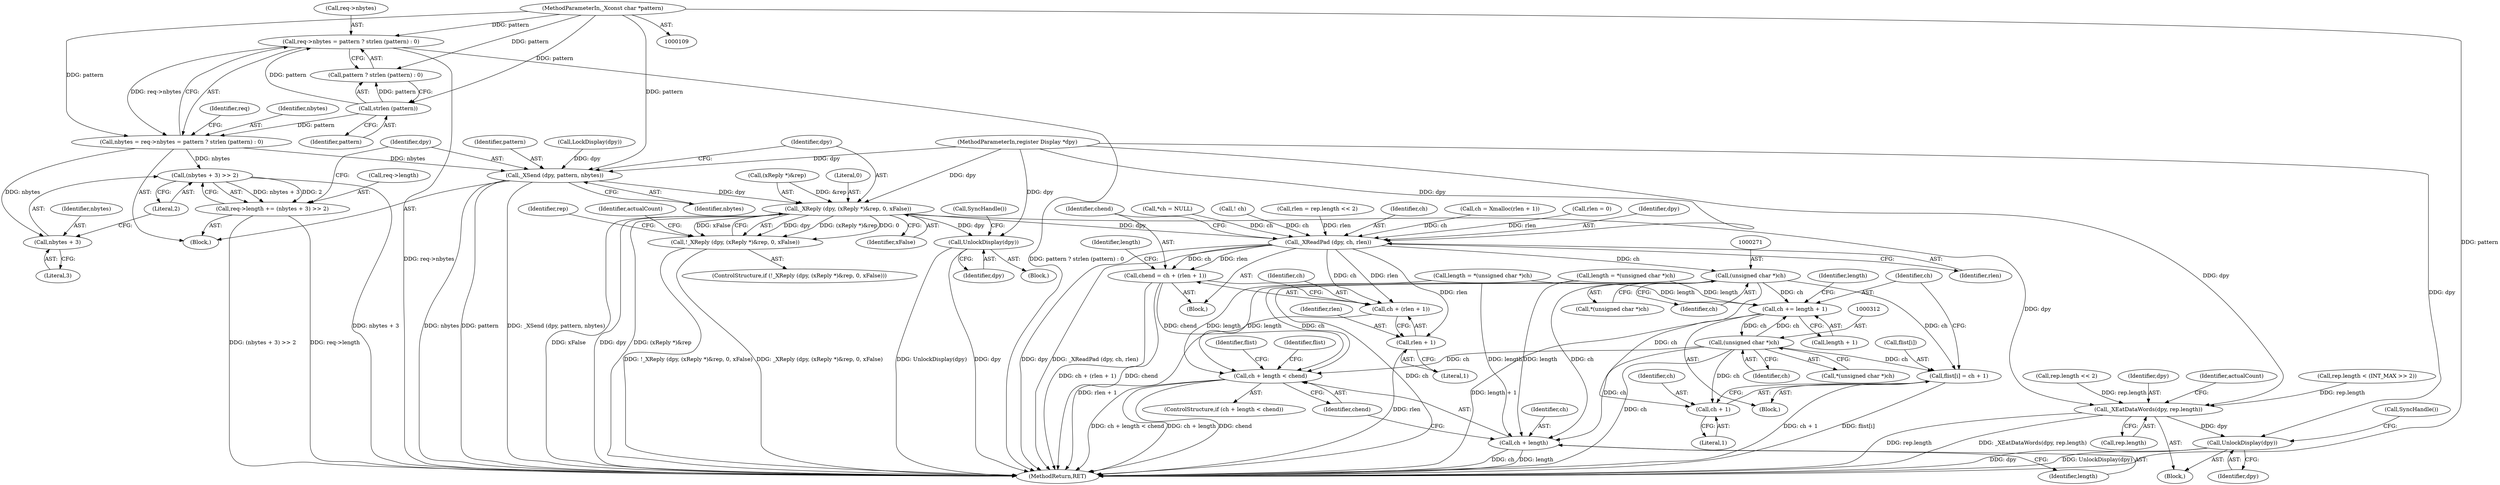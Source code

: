 digraph "1_libx11_8c29f1607a31dac0911e45a0dd3d74173822b3c9@API" {
"1000149" [label="(Call,req->nbytes = pattern ? strlen (pattern) : 0)"];
"1000111" [label="(MethodParameterIn,_Xconst char *pattern)"];
"1000155" [label="(Call,strlen (pattern))"];
"1000147" [label="(Call,nbytes = req->nbytes = pattern ? strlen (pattern) : 0)"];
"1000162" [label="(Call,(nbytes + 3) >> 2)"];
"1000158" [label="(Call,req->length += (nbytes + 3) >> 2)"];
"1000163" [label="(Call,nbytes + 3)"];
"1000167" [label="(Call,_XSend (dpy, pattern, nbytes))"];
"1000173" [label="(Call,_XReply (dpy, (xReply *)&rep, 0, xFalse))"];
"1000172" [label="(Call,!_XReply (dpy, (xReply *)&rep, 0, xFalse))"];
"1000186" [label="(Call,UnlockDisplay(dpy))"];
"1000240" [label="(Call,_XEatDataWords(dpy, rep.length))"];
"1000249" [label="(Call,UnlockDisplay(dpy))"];
"1000256" [label="(Call,_XReadPad (dpy, ch, rlen))"];
"1000260" [label="(Call,chend = ch + (rlen + 1))"];
"1000290" [label="(Call,ch + length < chend)"];
"1000262" [label="(Call,ch + (rlen + 1))"];
"1000264" [label="(Call,rlen + 1)"];
"1000270" [label="(Call,(unsigned char *)ch)"];
"1000291" [label="(Call,ch + length)"];
"1000296" [label="(Call,flist[i] = ch + 1)"];
"1000300" [label="(Call,ch + 1)"];
"1000303" [label="(Call,ch += length + 1)"];
"1000311" [label="(Call,(unsigned char *)ch)"];
"1000160" [label="(Identifier,req)"];
"1000173" [label="(Call,_XReply (dpy, (xReply *)&rep, 0, xFalse))"];
"1000295" [label="(Block,)"];
"1000195" [label="(Identifier,rep)"];
"1000310" [label="(Call,*(unsigned char *)ch)"];
"1000216" [label="(Call,rlen = rep.length << 2)"];
"1000174" [label="(Identifier,dpy)"];
"1000242" [label="(Call,rep.length)"];
"1000269" [label="(Call,*(unsigned char *)ch)"];
"1000187" [label="(Identifier,dpy)"];
"1000149" [label="(Call,req->nbytes = pattern ? strlen (pattern) : 0)"];
"1000258" [label="(Identifier,ch)"];
"1000298" [label="(Identifier,flist)"];
"1000169" [label="(Identifier,pattern)"];
"1000223" [label="(Call,ch = Xmalloc(rlen + 1))"];
"1000323" [label="(Identifier,flist)"];
"1000291" [label="(Call,ch + length)"];
"1000267" [label="(Call,length = *(unsigned char *)ch)"];
"1000186" [label="(Call,UnlockDisplay(dpy))"];
"1000266" [label="(Literal,1)"];
"1000159" [label="(Call,req->length)"];
"1000300" [label="(Call,ch + 1)"];
"1000208" [label="(Call,rep.length < (INT_MAX >> 2))"];
"1000270" [label="(Call,(unsigned char *)ch)"];
"1000302" [label="(Literal,1)"];
"1000251" [label="(Call,SyncHandle())"];
"1000272" [label="(Identifier,ch)"];
"1000268" [label="(Identifier,length)"];
"1000264" [label="(Call,rlen + 1)"];
"1000111" [label="(MethodParameterIn,_Xconst char *pattern)"];
"1000262" [label="(Call,ch + (rlen + 1))"];
"1000309" [label="(Identifier,length)"];
"1000148" [label="(Identifier,nbytes)"];
"1000235" [label="(Block,)"];
"1000289" [label="(ControlStructure,if (ch + length < chend))"];
"1000256" [label="(Call,_XReadPad (dpy, ch, rlen))"];
"1000304" [label="(Identifier,ch)"];
"1000188" [label="(Call,SyncHandle())"];
"1000156" [label="(Identifier,pattern)"];
"1000134" [label="(Call,rlen = 0)"];
"1000197" [label="(Block,)"];
"1000110" [label="(MethodParameterIn,register Display *dpy)"];
"1000184" [label="(Identifier,actualCount)"];
"1000303" [label="(Call,ch += length + 1)"];
"1000257" [label="(Identifier,dpy)"];
"1000250" [label="(Identifier,dpy)"];
"1000249" [label="(Call,UnlockDisplay(dpy))"];
"1000313" [label="(Identifier,ch)"];
"1000218" [label="(Call,rep.length << 2)"];
"1000260" [label="(Call,chend = ch + (rlen + 1))"];
"1000123" [label="(Call,*ch = NULL)"];
"1000241" [label="(Identifier,dpy)"];
"1000153" [label="(Call,pattern ? strlen (pattern) : 0)"];
"1000233" [label="(Call,! ch)"];
"1000162" [label="(Call,(nbytes + 3) >> 2)"];
"1000265" [label="(Identifier,rlen)"];
"1000305" [label="(Call,length + 1)"];
"1000343" [label="(MethodReturn,RET)"];
"1000150" [label="(Call,req->nbytes)"];
"1000308" [label="(Call,length = *(unsigned char *)ch)"];
"1000290" [label="(Call,ch + length < chend)"];
"1000172" [label="(Call,!_XReply (dpy, (xReply *)&rep, 0, xFalse))"];
"1000293" [label="(Identifier,length)"];
"1000167" [label="(Call,_XSend (dpy, pattern, nbytes))"];
"1000114" [label="(Block,)"];
"1000247" [label="(Identifier,actualCount)"];
"1000179" [label="(Literal,0)"];
"1000163" [label="(Call,nbytes + 3)"];
"1000294" [label="(Identifier,chend)"];
"1000180" [label="(Identifier,xFalse)"];
"1000263" [label="(Identifier,ch)"];
"1000292" [label="(Identifier,ch)"];
"1000240" [label="(Call,_XEatDataWords(dpy, rep.length))"];
"1000170" [label="(Identifier,nbytes)"];
"1000168" [label="(Identifier,dpy)"];
"1000137" [label="(Call,LockDisplay(dpy))"];
"1000158" [label="(Call,req->length += (nbytes + 3) >> 2)"];
"1000296" [label="(Call,flist[i] = ch + 1)"];
"1000297" [label="(Call,flist[i])"];
"1000261" [label="(Identifier,chend)"];
"1000311" [label="(Call,(unsigned char *)ch)"];
"1000171" [label="(ControlStructure,if (!_XReply (dpy, (xReply *)&rep, 0, xFalse)))"];
"1000259" [label="(Identifier,rlen)"];
"1000181" [label="(Block,)"];
"1000147" [label="(Call,nbytes = req->nbytes = pattern ? strlen (pattern) : 0)"];
"1000155" [label="(Call,strlen (pattern))"];
"1000166" [label="(Literal,2)"];
"1000165" [label="(Literal,3)"];
"1000164" [label="(Identifier,nbytes)"];
"1000301" [label="(Identifier,ch)"];
"1000175" [label="(Call,(xReply *)&rep)"];
"1000149" -> "1000147"  [label="AST: "];
"1000149" -> "1000153"  [label="CFG: "];
"1000150" -> "1000149"  [label="AST: "];
"1000153" -> "1000149"  [label="AST: "];
"1000147" -> "1000149"  [label="CFG: "];
"1000149" -> "1000343"  [label="DDG: pattern ? strlen (pattern) : 0"];
"1000149" -> "1000343"  [label="DDG: req->nbytes"];
"1000149" -> "1000147"  [label="DDG: req->nbytes"];
"1000111" -> "1000149"  [label="DDG: pattern"];
"1000155" -> "1000149"  [label="DDG: pattern"];
"1000111" -> "1000109"  [label="AST: "];
"1000111" -> "1000343"  [label="DDG: pattern"];
"1000111" -> "1000147"  [label="DDG: pattern"];
"1000111" -> "1000153"  [label="DDG: pattern"];
"1000111" -> "1000155"  [label="DDG: pattern"];
"1000111" -> "1000167"  [label="DDG: pattern"];
"1000155" -> "1000153"  [label="AST: "];
"1000155" -> "1000156"  [label="CFG: "];
"1000156" -> "1000155"  [label="AST: "];
"1000153" -> "1000155"  [label="CFG: "];
"1000155" -> "1000147"  [label="DDG: pattern"];
"1000155" -> "1000153"  [label="DDG: pattern"];
"1000147" -> "1000114"  [label="AST: "];
"1000148" -> "1000147"  [label="AST: "];
"1000160" -> "1000147"  [label="CFG: "];
"1000147" -> "1000162"  [label="DDG: nbytes"];
"1000147" -> "1000163"  [label="DDG: nbytes"];
"1000147" -> "1000167"  [label="DDG: nbytes"];
"1000162" -> "1000158"  [label="AST: "];
"1000162" -> "1000166"  [label="CFG: "];
"1000163" -> "1000162"  [label="AST: "];
"1000166" -> "1000162"  [label="AST: "];
"1000158" -> "1000162"  [label="CFG: "];
"1000162" -> "1000343"  [label="DDG: nbytes + 3"];
"1000162" -> "1000158"  [label="DDG: nbytes + 3"];
"1000162" -> "1000158"  [label="DDG: 2"];
"1000158" -> "1000114"  [label="AST: "];
"1000159" -> "1000158"  [label="AST: "];
"1000168" -> "1000158"  [label="CFG: "];
"1000158" -> "1000343"  [label="DDG: req->length"];
"1000158" -> "1000343"  [label="DDG: (nbytes + 3) >> 2"];
"1000163" -> "1000165"  [label="CFG: "];
"1000164" -> "1000163"  [label="AST: "];
"1000165" -> "1000163"  [label="AST: "];
"1000166" -> "1000163"  [label="CFG: "];
"1000167" -> "1000114"  [label="AST: "];
"1000167" -> "1000170"  [label="CFG: "];
"1000168" -> "1000167"  [label="AST: "];
"1000169" -> "1000167"  [label="AST: "];
"1000170" -> "1000167"  [label="AST: "];
"1000174" -> "1000167"  [label="CFG: "];
"1000167" -> "1000343"  [label="DDG: pattern"];
"1000167" -> "1000343"  [label="DDG: _XSend (dpy, pattern, nbytes)"];
"1000167" -> "1000343"  [label="DDG: nbytes"];
"1000137" -> "1000167"  [label="DDG: dpy"];
"1000110" -> "1000167"  [label="DDG: dpy"];
"1000167" -> "1000173"  [label="DDG: dpy"];
"1000173" -> "1000172"  [label="AST: "];
"1000173" -> "1000180"  [label="CFG: "];
"1000174" -> "1000173"  [label="AST: "];
"1000175" -> "1000173"  [label="AST: "];
"1000179" -> "1000173"  [label="AST: "];
"1000180" -> "1000173"  [label="AST: "];
"1000172" -> "1000173"  [label="CFG: "];
"1000173" -> "1000343"  [label="DDG: xFalse"];
"1000173" -> "1000343"  [label="DDG: dpy"];
"1000173" -> "1000343"  [label="DDG: (xReply *)&rep"];
"1000173" -> "1000172"  [label="DDG: dpy"];
"1000173" -> "1000172"  [label="DDG: (xReply *)&rep"];
"1000173" -> "1000172"  [label="DDG: 0"];
"1000173" -> "1000172"  [label="DDG: xFalse"];
"1000110" -> "1000173"  [label="DDG: dpy"];
"1000175" -> "1000173"  [label="DDG: &rep"];
"1000173" -> "1000186"  [label="DDG: dpy"];
"1000173" -> "1000240"  [label="DDG: dpy"];
"1000173" -> "1000256"  [label="DDG: dpy"];
"1000172" -> "1000171"  [label="AST: "];
"1000184" -> "1000172"  [label="CFG: "];
"1000195" -> "1000172"  [label="CFG: "];
"1000172" -> "1000343"  [label="DDG: !_XReply (dpy, (xReply *)&rep, 0, xFalse)"];
"1000172" -> "1000343"  [label="DDG: _XReply (dpy, (xReply *)&rep, 0, xFalse)"];
"1000186" -> "1000181"  [label="AST: "];
"1000186" -> "1000187"  [label="CFG: "];
"1000187" -> "1000186"  [label="AST: "];
"1000188" -> "1000186"  [label="CFG: "];
"1000186" -> "1000343"  [label="DDG: UnlockDisplay(dpy)"];
"1000186" -> "1000343"  [label="DDG: dpy"];
"1000110" -> "1000186"  [label="DDG: dpy"];
"1000240" -> "1000235"  [label="AST: "];
"1000240" -> "1000242"  [label="CFG: "];
"1000241" -> "1000240"  [label="AST: "];
"1000242" -> "1000240"  [label="AST: "];
"1000247" -> "1000240"  [label="CFG: "];
"1000240" -> "1000343"  [label="DDG: _XEatDataWords(dpy, rep.length)"];
"1000240" -> "1000343"  [label="DDG: rep.length"];
"1000110" -> "1000240"  [label="DDG: dpy"];
"1000208" -> "1000240"  [label="DDG: rep.length"];
"1000218" -> "1000240"  [label="DDG: rep.length"];
"1000240" -> "1000249"  [label="DDG: dpy"];
"1000249" -> "1000235"  [label="AST: "];
"1000249" -> "1000250"  [label="CFG: "];
"1000250" -> "1000249"  [label="AST: "];
"1000251" -> "1000249"  [label="CFG: "];
"1000249" -> "1000343"  [label="DDG: dpy"];
"1000249" -> "1000343"  [label="DDG: UnlockDisplay(dpy)"];
"1000110" -> "1000249"  [label="DDG: dpy"];
"1000256" -> "1000197"  [label="AST: "];
"1000256" -> "1000259"  [label="CFG: "];
"1000257" -> "1000256"  [label="AST: "];
"1000258" -> "1000256"  [label="AST: "];
"1000259" -> "1000256"  [label="AST: "];
"1000261" -> "1000256"  [label="CFG: "];
"1000256" -> "1000343"  [label="DDG: dpy"];
"1000256" -> "1000343"  [label="DDG: _XReadPad (dpy, ch, rlen)"];
"1000110" -> "1000256"  [label="DDG: dpy"];
"1000233" -> "1000256"  [label="DDG: ch"];
"1000223" -> "1000256"  [label="DDG: ch"];
"1000123" -> "1000256"  [label="DDG: ch"];
"1000134" -> "1000256"  [label="DDG: rlen"];
"1000216" -> "1000256"  [label="DDG: rlen"];
"1000256" -> "1000260"  [label="DDG: ch"];
"1000256" -> "1000260"  [label="DDG: rlen"];
"1000256" -> "1000262"  [label="DDG: ch"];
"1000256" -> "1000262"  [label="DDG: rlen"];
"1000256" -> "1000264"  [label="DDG: rlen"];
"1000256" -> "1000270"  [label="DDG: ch"];
"1000260" -> "1000197"  [label="AST: "];
"1000260" -> "1000262"  [label="CFG: "];
"1000261" -> "1000260"  [label="AST: "];
"1000262" -> "1000260"  [label="AST: "];
"1000268" -> "1000260"  [label="CFG: "];
"1000260" -> "1000343"  [label="DDG: ch + (rlen + 1)"];
"1000260" -> "1000343"  [label="DDG: chend"];
"1000260" -> "1000290"  [label="DDG: chend"];
"1000290" -> "1000289"  [label="AST: "];
"1000290" -> "1000294"  [label="CFG: "];
"1000291" -> "1000290"  [label="AST: "];
"1000294" -> "1000290"  [label="AST: "];
"1000298" -> "1000290"  [label="CFG: "];
"1000323" -> "1000290"  [label="CFG: "];
"1000290" -> "1000343"  [label="DDG: ch + length"];
"1000290" -> "1000343"  [label="DDG: chend"];
"1000290" -> "1000343"  [label="DDG: ch + length < chend"];
"1000311" -> "1000290"  [label="DDG: ch"];
"1000270" -> "1000290"  [label="DDG: ch"];
"1000308" -> "1000290"  [label="DDG: length"];
"1000267" -> "1000290"  [label="DDG: length"];
"1000262" -> "1000264"  [label="CFG: "];
"1000263" -> "1000262"  [label="AST: "];
"1000264" -> "1000262"  [label="AST: "];
"1000262" -> "1000343"  [label="DDG: rlen + 1"];
"1000264" -> "1000266"  [label="CFG: "];
"1000265" -> "1000264"  [label="AST: "];
"1000266" -> "1000264"  [label="AST: "];
"1000264" -> "1000343"  [label="DDG: rlen"];
"1000270" -> "1000269"  [label="AST: "];
"1000270" -> "1000272"  [label="CFG: "];
"1000271" -> "1000270"  [label="AST: "];
"1000272" -> "1000270"  [label="AST: "];
"1000269" -> "1000270"  [label="CFG: "];
"1000270" -> "1000343"  [label="DDG: ch"];
"1000270" -> "1000291"  [label="DDG: ch"];
"1000270" -> "1000296"  [label="DDG: ch"];
"1000270" -> "1000300"  [label="DDG: ch"];
"1000270" -> "1000303"  [label="DDG: ch"];
"1000291" -> "1000293"  [label="CFG: "];
"1000292" -> "1000291"  [label="AST: "];
"1000293" -> "1000291"  [label="AST: "];
"1000294" -> "1000291"  [label="CFG: "];
"1000291" -> "1000343"  [label="DDG: ch"];
"1000291" -> "1000343"  [label="DDG: length"];
"1000311" -> "1000291"  [label="DDG: ch"];
"1000308" -> "1000291"  [label="DDG: length"];
"1000267" -> "1000291"  [label="DDG: length"];
"1000296" -> "1000295"  [label="AST: "];
"1000296" -> "1000300"  [label="CFG: "];
"1000297" -> "1000296"  [label="AST: "];
"1000300" -> "1000296"  [label="AST: "];
"1000304" -> "1000296"  [label="CFG: "];
"1000296" -> "1000343"  [label="DDG: ch + 1"];
"1000296" -> "1000343"  [label="DDG: flist[i]"];
"1000311" -> "1000296"  [label="DDG: ch"];
"1000300" -> "1000302"  [label="CFG: "];
"1000301" -> "1000300"  [label="AST: "];
"1000302" -> "1000300"  [label="AST: "];
"1000311" -> "1000300"  [label="DDG: ch"];
"1000303" -> "1000295"  [label="AST: "];
"1000303" -> "1000305"  [label="CFG: "];
"1000304" -> "1000303"  [label="AST: "];
"1000305" -> "1000303"  [label="AST: "];
"1000309" -> "1000303"  [label="CFG: "];
"1000303" -> "1000343"  [label="DDG: length + 1"];
"1000308" -> "1000303"  [label="DDG: length"];
"1000267" -> "1000303"  [label="DDG: length"];
"1000311" -> "1000303"  [label="DDG: ch"];
"1000303" -> "1000311"  [label="DDG: ch"];
"1000311" -> "1000310"  [label="AST: "];
"1000311" -> "1000313"  [label="CFG: "];
"1000312" -> "1000311"  [label="AST: "];
"1000313" -> "1000311"  [label="AST: "];
"1000310" -> "1000311"  [label="CFG: "];
"1000311" -> "1000343"  [label="DDG: ch"];
}
